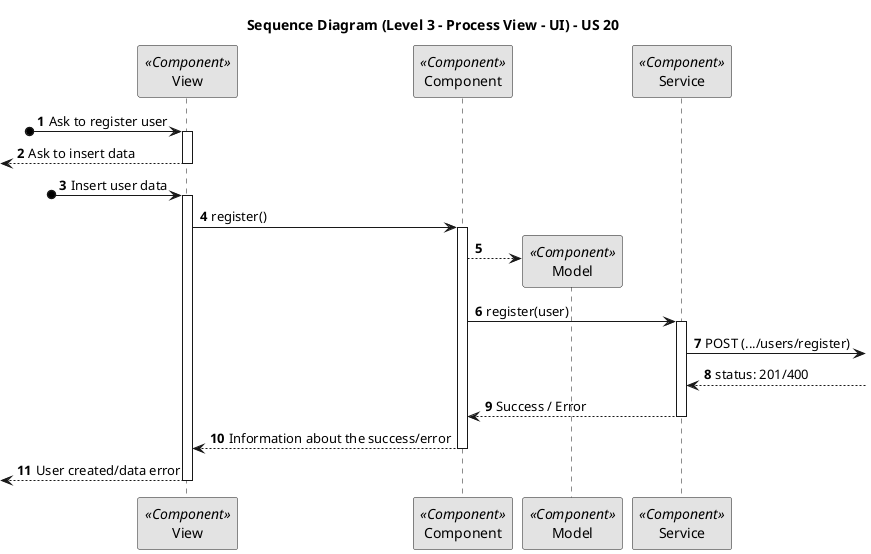 @startuml
skinparam monochrome true
skinparam packageStyle rectangle
skinparam shadowing false

title Sequence Diagram (Level 3 - Process View - UI) - US 20
autonumber

participant "View" as View <<Component>>
participant "Component" as Component <<Component>>
participant "Model" as Model <<Component>>
participant "Service" as Service <<Component>>

?o-> View : Ask to register user
activate View

<-- View : Ask to insert data
deactivate View

?o-> View : Insert user data
activate View
    View -> Component : register()
    activate Component
        Component --> Model** :
        Component -> Service : register(user)
        activate Service
            Service -> : POST (.../users/register)
            Service <--: status: 201/400
            Service --> Component : Success / Error
        deactivate Service

        Component --> View : Information about the success/error
    deactivate Component
<-- View : User created/data error
deactivate View

@enduml